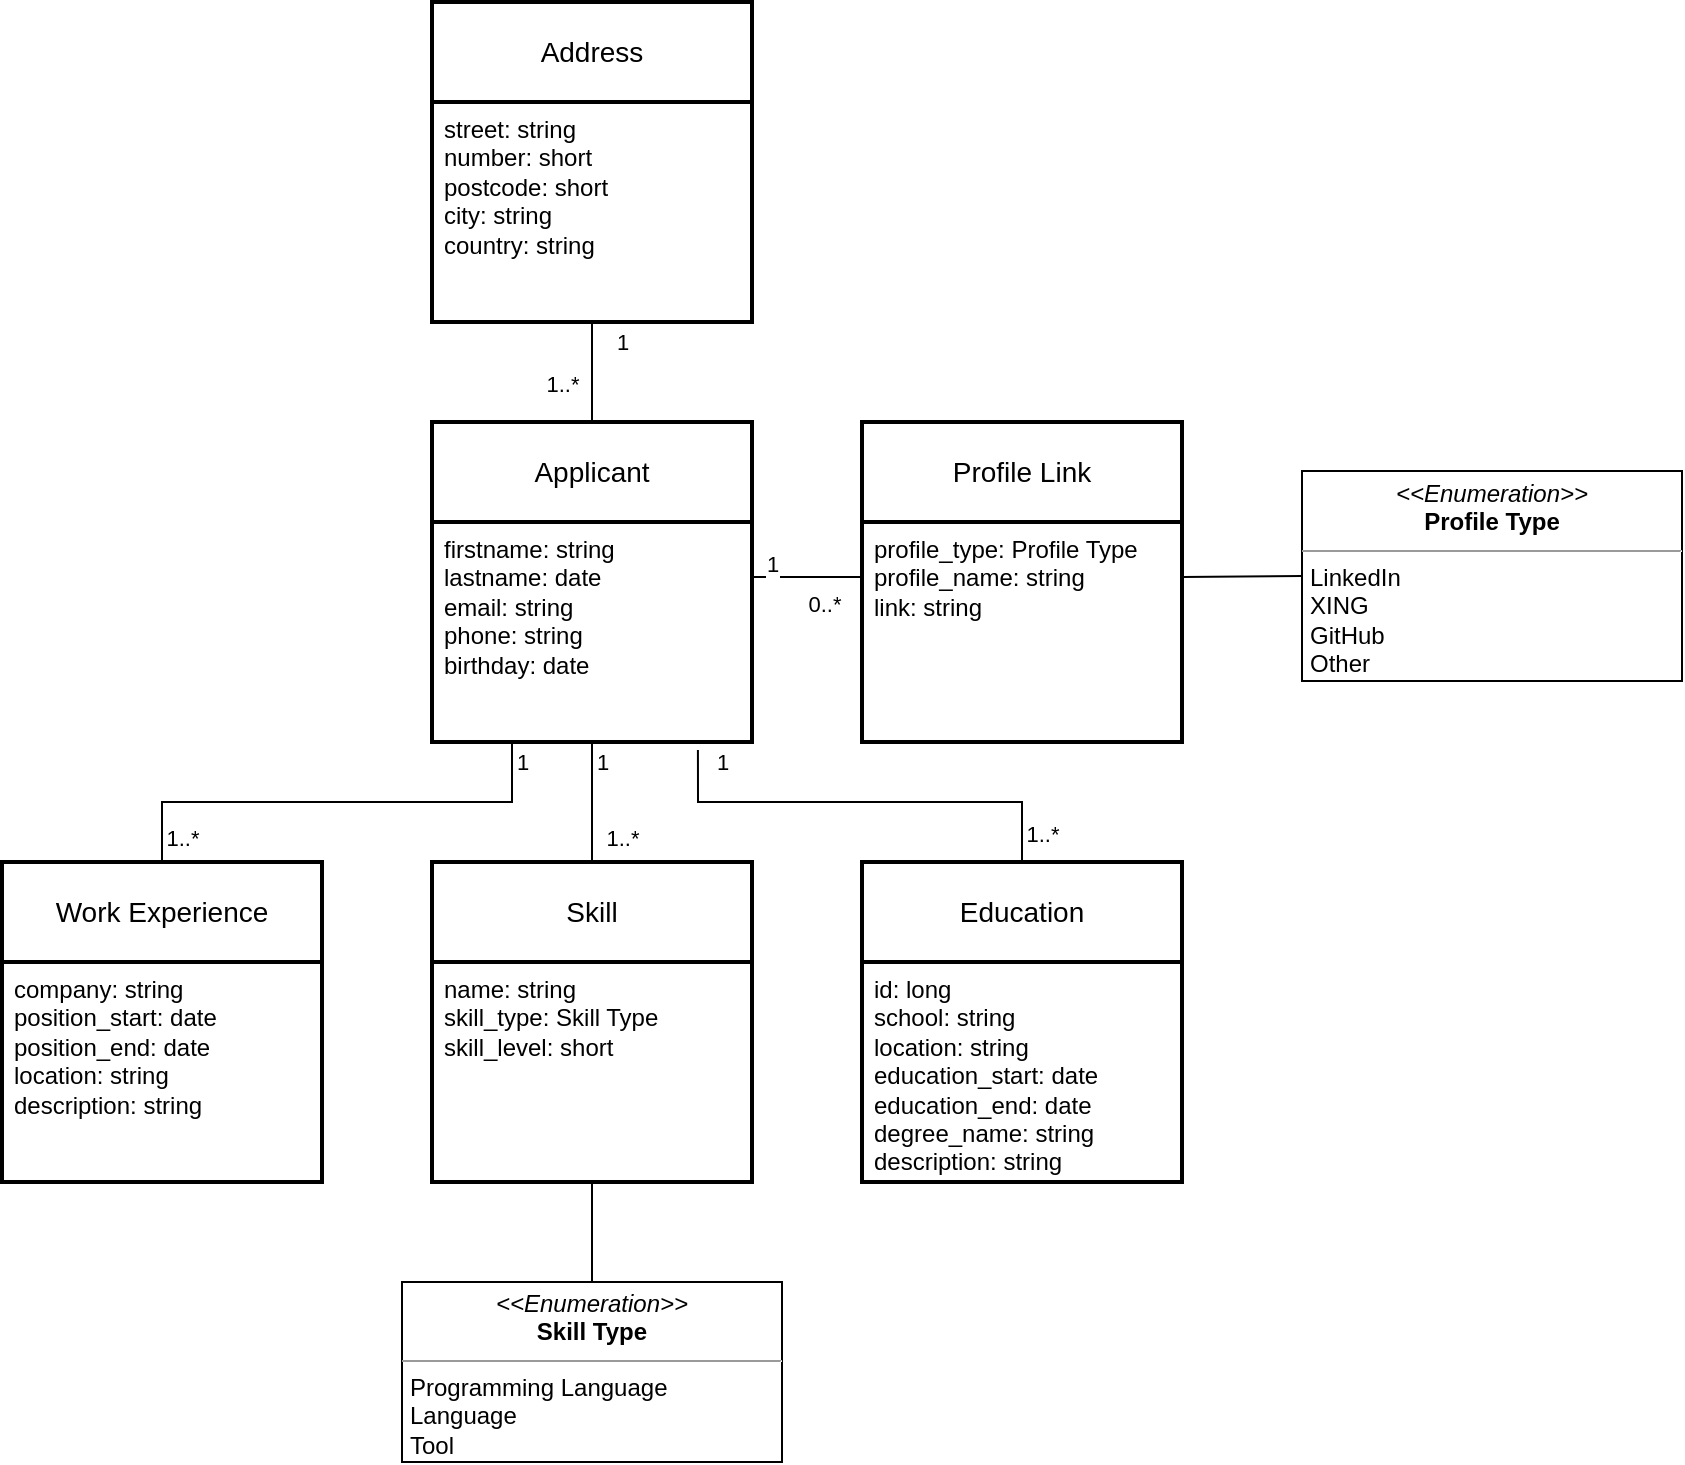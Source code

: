 <mxfile version="22.1.21" type="device">
  <diagram id="R2lEEEUBdFMjLlhIrx00" name="Page-1">
    <mxGraphModel dx="2074" dy="1091" grid="1" gridSize="10" guides="1" tooltips="1" connect="1" arrows="1" fold="1" page="1" pageScale="1" pageWidth="850" pageHeight="1100" math="0" shadow="0" extFonts="Permanent Marker^https://fonts.googleapis.com/css?family=Permanent+Marker">
      <root>
        <mxCell id="0" />
        <mxCell id="1" parent="0" />
        <mxCell id="aJb0XXrdh1UJ1gPByEAh-1" value="Work Experience" style="swimlane;childLayout=stackLayout;horizontal=1;startSize=50;horizontalStack=0;rounded=0;fontSize=14;fontStyle=0;strokeWidth=2;resizeParent=0;resizeLast=1;shadow=0;dashed=0;align=center;arcSize=4;whiteSpace=wrap;html=1;" vertex="1" parent="1">
          <mxGeometry x="40" y="440" width="160" height="160" as="geometry" />
        </mxCell>
        <mxCell id="aJb0XXrdh1UJ1gPByEAh-2" value="company: string&lt;br&gt;position_start: date&lt;br&gt;position_end: date&lt;br&gt;location: string&lt;br&gt;description: string" style="align=left;strokeColor=none;fillColor=none;spacingLeft=4;fontSize=12;verticalAlign=top;resizable=0;rotatable=0;part=1;html=1;" vertex="1" parent="aJb0XXrdh1UJ1gPByEAh-1">
          <mxGeometry y="50" width="160" height="110" as="geometry" />
        </mxCell>
        <mxCell id="aJb0XXrdh1UJ1gPByEAh-4" value="Skill" style="swimlane;childLayout=stackLayout;horizontal=1;startSize=50;horizontalStack=0;rounded=0;fontSize=14;fontStyle=0;strokeWidth=2;resizeParent=0;resizeLast=1;shadow=0;dashed=0;align=center;arcSize=4;whiteSpace=wrap;html=1;" vertex="1" parent="1">
          <mxGeometry x="255" y="440" width="160" height="160" as="geometry" />
        </mxCell>
        <mxCell id="aJb0XXrdh1UJ1gPByEAh-5" value="name: string&lt;br&gt;skill_type: Skill Type&lt;br&gt;skill_level: short" style="align=left;strokeColor=none;fillColor=none;spacingLeft=4;fontSize=12;verticalAlign=top;resizable=0;rotatable=0;part=1;html=1;" vertex="1" parent="aJb0XXrdh1UJ1gPByEAh-4">
          <mxGeometry y="50" width="160" height="110" as="geometry" />
        </mxCell>
        <mxCell id="aJb0XXrdh1UJ1gPByEAh-6" value="&lt;p style=&quot;margin:0px;margin-top:4px;text-align:center;&quot;&gt;&lt;i&gt;&amp;lt;&amp;lt;Enumeration&amp;gt;&amp;gt;&lt;/i&gt;&lt;br&gt;&lt;b&gt;Skill Type&lt;/b&gt;&lt;br&gt;&lt;/p&gt;&lt;hr size=&quot;1&quot;&gt;&lt;p style=&quot;margin:0px;margin-left:4px;&quot;&gt;Programming Language&lt;/p&gt;&lt;p style=&quot;margin:0px;margin-left:4px;&quot;&gt;Language&lt;/p&gt;&lt;p style=&quot;margin:0px;margin-left:4px;&quot;&gt;Tool&lt;br&gt;&lt;/p&gt;&lt;hr size=&quot;1&quot;&gt;" style="verticalAlign=top;align=left;overflow=fill;fontSize=12;fontFamily=Helvetica;html=1;whiteSpace=wrap;" vertex="1" parent="1">
          <mxGeometry x="240" y="650" width="190" height="90" as="geometry" />
        </mxCell>
        <mxCell id="aJb0XXrdh1UJ1gPByEAh-11" value="Education" style="swimlane;childLayout=stackLayout;horizontal=1;startSize=50;horizontalStack=0;rounded=0;fontSize=14;fontStyle=0;strokeWidth=2;resizeParent=0;resizeLast=1;shadow=0;dashed=0;align=center;arcSize=4;whiteSpace=wrap;html=1;" vertex="1" parent="1">
          <mxGeometry x="470" y="440" width="160" height="160" as="geometry" />
        </mxCell>
        <mxCell id="aJb0XXrdh1UJ1gPByEAh-12" value="id: long&lt;br&gt;school: string&lt;br&gt;location: string&lt;br&gt;education_start: date&lt;br&gt;education_end: date&lt;br&gt;degree_name: string&lt;br&gt;description: string" style="align=left;strokeColor=none;fillColor=none;spacingLeft=4;fontSize=12;verticalAlign=top;resizable=0;rotatable=0;part=1;html=1;" vertex="1" parent="aJb0XXrdh1UJ1gPByEAh-11">
          <mxGeometry y="50" width="160" height="110" as="geometry" />
        </mxCell>
        <mxCell id="aJb0XXrdh1UJ1gPByEAh-15" value="Applicant" style="swimlane;childLayout=stackLayout;horizontal=1;startSize=50;horizontalStack=0;rounded=0;fontSize=14;fontStyle=0;strokeWidth=2;resizeParent=0;resizeLast=1;shadow=0;dashed=0;align=center;arcSize=4;whiteSpace=wrap;html=1;" vertex="1" parent="1">
          <mxGeometry x="255" y="220" width="160" height="160" as="geometry" />
        </mxCell>
        <mxCell id="aJb0XXrdh1UJ1gPByEAh-16" value="firstname: string&lt;br&gt;lastname: date&lt;br&gt;email: string&lt;br&gt;phone: string&lt;br&gt;birthday: date" style="align=left;strokeColor=none;fillColor=none;spacingLeft=4;fontSize=12;verticalAlign=top;resizable=0;rotatable=0;part=1;html=1;" vertex="1" parent="aJb0XXrdh1UJ1gPByEAh-15">
          <mxGeometry y="50" width="160" height="110" as="geometry" />
        </mxCell>
        <mxCell id="aJb0XXrdh1UJ1gPByEAh-18" value="Address" style="swimlane;childLayout=stackLayout;horizontal=1;startSize=50;horizontalStack=0;rounded=0;fontSize=14;fontStyle=0;strokeWidth=2;resizeParent=0;resizeLast=1;shadow=0;dashed=0;align=center;arcSize=4;whiteSpace=wrap;html=1;" vertex="1" parent="1">
          <mxGeometry x="255" y="10" width="160" height="160" as="geometry" />
        </mxCell>
        <mxCell id="aJb0XXrdh1UJ1gPByEAh-19" value="street: string&lt;br&gt;number: short&lt;br&gt;postcode: short&lt;br&gt;city: string&lt;br&gt;country: string" style="align=left;strokeColor=none;fillColor=none;spacingLeft=4;fontSize=12;verticalAlign=top;resizable=0;rotatable=0;part=1;html=1;" vertex="1" parent="aJb0XXrdh1UJ1gPByEAh-18">
          <mxGeometry y="50" width="160" height="110" as="geometry" />
        </mxCell>
        <mxCell id="aJb0XXrdh1UJ1gPByEAh-20" value="" style="endArrow=none;html=1;rounded=0;exitX=0.5;exitY=0;exitDx=0;exitDy=0;entryX=0.5;entryY=1;entryDx=0;entryDy=0;" edge="1" parent="1" source="aJb0XXrdh1UJ1gPByEAh-15" target="aJb0XXrdh1UJ1gPByEAh-19">
          <mxGeometry width="50" height="50" relative="1" as="geometry">
            <mxPoint x="300" y="260" as="sourcePoint" />
            <mxPoint x="350" y="210" as="targetPoint" />
          </mxGeometry>
        </mxCell>
        <mxCell id="aJb0XXrdh1UJ1gPByEAh-21" value="1..*" style="edgeLabel;html=1;align=center;verticalAlign=middle;resizable=0;points=[];" vertex="1" connectable="0" parent="aJb0XXrdh1UJ1gPByEAh-20">
          <mxGeometry x="-0.646" relative="1" as="geometry">
            <mxPoint x="-15" y="-10" as="offset" />
          </mxGeometry>
        </mxCell>
        <mxCell id="aJb0XXrdh1UJ1gPByEAh-22" value="1" style="edgeLabel;html=1;align=center;verticalAlign=middle;resizable=0;points=[];" vertex="1" connectable="0" parent="aJb0XXrdh1UJ1gPByEAh-20">
          <mxGeometry x="0.431" y="-2" relative="1" as="geometry">
            <mxPoint x="13" y="-4" as="offset" />
          </mxGeometry>
        </mxCell>
        <mxCell id="aJb0XXrdh1UJ1gPByEAh-24" value="" style="endArrow=none;html=1;rounded=0;exitX=0.5;exitY=0;exitDx=0;exitDy=0;entryX=0.25;entryY=1;entryDx=0;entryDy=0;edgeStyle=orthogonalEdgeStyle;" edge="1" parent="1" source="aJb0XXrdh1UJ1gPByEAh-1" target="aJb0XXrdh1UJ1gPByEAh-16">
          <mxGeometry width="50" height="50" relative="1" as="geometry">
            <mxPoint x="120" y="380" as="sourcePoint" />
            <mxPoint x="170" y="330" as="targetPoint" />
          </mxGeometry>
        </mxCell>
        <mxCell id="aJb0XXrdh1UJ1gPByEAh-25" value="1" style="edgeLabel;html=1;align=center;verticalAlign=middle;resizable=0;points=[];" vertex="1" connectable="0" parent="aJb0XXrdh1UJ1gPByEAh-24">
          <mxGeometry x="0.915" y="-1" relative="1" as="geometry">
            <mxPoint x="4" as="offset" />
          </mxGeometry>
        </mxCell>
        <mxCell id="aJb0XXrdh1UJ1gPByEAh-26" value="1..*" style="edgeLabel;html=1;align=center;verticalAlign=middle;resizable=0;points=[];" vertex="1" connectable="0" parent="aJb0XXrdh1UJ1gPByEAh-24">
          <mxGeometry x="-0.898" y="-2" relative="1" as="geometry">
            <mxPoint x="8" as="offset" />
          </mxGeometry>
        </mxCell>
        <mxCell id="aJb0XXrdh1UJ1gPByEAh-27" value="" style="endArrow=none;html=1;rounded=0;entryX=0.5;entryY=1;entryDx=0;entryDy=0;exitX=0.5;exitY=0;exitDx=0;exitDy=0;" edge="1" parent="1" source="aJb0XXrdh1UJ1gPByEAh-4" target="aJb0XXrdh1UJ1gPByEAh-15">
          <mxGeometry width="50" height="50" relative="1" as="geometry">
            <mxPoint x="320" y="440" as="sourcePoint" />
            <mxPoint x="370" y="390" as="targetPoint" />
          </mxGeometry>
        </mxCell>
        <mxCell id="aJb0XXrdh1UJ1gPByEAh-28" value="1" style="edgeLabel;html=1;align=center;verticalAlign=middle;resizable=0;points=[];" vertex="1" connectable="0" parent="aJb0XXrdh1UJ1gPByEAh-27">
          <mxGeometry x="0.533" y="1" relative="1" as="geometry">
            <mxPoint x="6" y="-4" as="offset" />
          </mxGeometry>
        </mxCell>
        <mxCell id="aJb0XXrdh1UJ1gPByEAh-29" value="1..*" style="edgeLabel;html=1;align=center;verticalAlign=middle;resizable=0;points=[];" vertex="1" connectable="0" parent="aJb0XXrdh1UJ1gPByEAh-27">
          <mxGeometry x="-0.6" y="-2" relative="1" as="geometry">
            <mxPoint x="13" as="offset" />
          </mxGeometry>
        </mxCell>
        <mxCell id="aJb0XXrdh1UJ1gPByEAh-30" value="" style="endArrow=none;html=1;rounded=0;exitX=0.831;exitY=1.036;exitDx=0;exitDy=0;exitPerimeter=0;entryX=0.5;entryY=0;entryDx=0;entryDy=0;edgeStyle=orthogonalEdgeStyle;" edge="1" parent="1" source="aJb0XXrdh1UJ1gPByEAh-16" target="aJb0XXrdh1UJ1gPByEAh-11">
          <mxGeometry width="50" height="50" relative="1" as="geometry">
            <mxPoint x="580" y="410" as="sourcePoint" />
            <mxPoint x="630" y="360" as="targetPoint" />
            <Array as="points">
              <mxPoint x="388" y="410" />
              <mxPoint x="550" y="410" />
            </Array>
          </mxGeometry>
        </mxCell>
        <mxCell id="aJb0XXrdh1UJ1gPByEAh-31" value="1" style="edgeLabel;html=1;align=center;verticalAlign=middle;resizable=0;points=[];" vertex="1" connectable="0" parent="aJb0XXrdh1UJ1gPByEAh-30">
          <mxGeometry x="-0.908" y="-1" relative="1" as="geometry">
            <mxPoint x="13" y="-4" as="offset" />
          </mxGeometry>
        </mxCell>
        <mxCell id="aJb0XXrdh1UJ1gPByEAh-32" value="1..*" style="edgeLabel;html=1;align=center;verticalAlign=middle;resizable=0;points=[];" vertex="1" connectable="0" parent="aJb0XXrdh1UJ1gPByEAh-30">
          <mxGeometry x="0.872" y="2" relative="1" as="geometry">
            <mxPoint x="8" as="offset" />
          </mxGeometry>
        </mxCell>
        <mxCell id="aJb0XXrdh1UJ1gPByEAh-33" value="" style="endArrow=none;html=1;rounded=0;entryX=0.5;entryY=1;entryDx=0;entryDy=0;exitX=0.5;exitY=0;exitDx=0;exitDy=0;" edge="1" parent="1" source="aJb0XXrdh1UJ1gPByEAh-6" target="aJb0XXrdh1UJ1gPByEAh-5">
          <mxGeometry width="50" height="50" relative="1" as="geometry">
            <mxPoint x="225" y="650" as="sourcePoint" />
            <mxPoint x="250" y="840" as="targetPoint" />
          </mxGeometry>
        </mxCell>
        <mxCell id="aJb0XXrdh1UJ1gPByEAh-35" value="Profile Link" style="swimlane;childLayout=stackLayout;horizontal=1;startSize=50;horizontalStack=0;rounded=0;fontSize=14;fontStyle=0;strokeWidth=2;resizeParent=0;resizeLast=1;shadow=0;dashed=0;align=center;arcSize=4;whiteSpace=wrap;html=1;" vertex="1" parent="1">
          <mxGeometry x="470" y="220" width="160" height="160" as="geometry" />
        </mxCell>
        <mxCell id="aJb0XXrdh1UJ1gPByEAh-36" value="profile_type: Profile Type&lt;br&gt;profile_name: string&lt;br&gt;link: string" style="align=left;strokeColor=none;fillColor=none;spacingLeft=4;fontSize=12;verticalAlign=top;resizable=0;rotatable=0;part=1;html=1;" vertex="1" parent="aJb0XXrdh1UJ1gPByEAh-35">
          <mxGeometry y="50" width="160" height="110" as="geometry" />
        </mxCell>
        <mxCell id="aJb0XXrdh1UJ1gPByEAh-37" value="" style="endArrow=none;html=1;rounded=0;exitX=1;exitY=0.25;exitDx=0;exitDy=0;entryX=0;entryY=0.25;entryDx=0;entryDy=0;" edge="1" parent="1" source="aJb0XXrdh1UJ1gPByEAh-16" target="aJb0XXrdh1UJ1gPByEAh-36">
          <mxGeometry width="50" height="50" relative="1" as="geometry">
            <mxPoint x="660" y="180" as="sourcePoint" />
            <mxPoint x="710" y="130" as="targetPoint" />
          </mxGeometry>
        </mxCell>
        <mxCell id="aJb0XXrdh1UJ1gPByEAh-38" value="1" style="edgeLabel;html=1;align=center;verticalAlign=middle;resizable=0;points=[];" vertex="1" connectable="0" parent="aJb0XXrdh1UJ1gPByEAh-37">
          <mxGeometry x="-0.564" relative="1" as="geometry">
            <mxPoint x="-2" y="-7" as="offset" />
          </mxGeometry>
        </mxCell>
        <mxCell id="aJb0XXrdh1UJ1gPByEAh-39" value="0..*" style="edgeLabel;html=1;align=center;verticalAlign=middle;resizable=0;points=[];" vertex="1" connectable="0" parent="aJb0XXrdh1UJ1gPByEAh-37">
          <mxGeometry x="0.309" y="-3" relative="1" as="geometry">
            <mxPoint y="10" as="offset" />
          </mxGeometry>
        </mxCell>
        <mxCell id="aJb0XXrdh1UJ1gPByEAh-40" value="&lt;p style=&quot;margin:0px;margin-top:4px;text-align:center;&quot;&gt;&lt;i&gt;&amp;lt;&amp;lt;Enumeration&amp;gt;&amp;gt;&lt;/i&gt;&lt;br&gt;&lt;b&gt;Profile Type&lt;/b&gt;&lt;br&gt;&lt;/p&gt;&lt;hr size=&quot;1&quot;&gt;&lt;p style=&quot;margin:0px;margin-left:4px;&quot;&gt;LinkedIn&lt;/p&gt;&lt;p style=&quot;margin:0px;margin-left:4px;&quot;&gt;XING&lt;br&gt;&lt;/p&gt;&lt;p style=&quot;margin:0px;margin-left:4px;&quot;&gt;GitHub&lt;/p&gt;&lt;p style=&quot;margin:0px;margin-left:4px;&quot;&gt;Other&lt;br&gt;&lt;/p&gt;&lt;hr size=&quot;1&quot;&gt;" style="verticalAlign=top;align=left;overflow=fill;fontSize=12;fontFamily=Helvetica;html=1;whiteSpace=wrap;" vertex="1" parent="1">
          <mxGeometry x="690" y="244.5" width="190" height="105" as="geometry" />
        </mxCell>
        <mxCell id="aJb0XXrdh1UJ1gPByEAh-41" value="" style="endArrow=none;html=1;rounded=0;exitX=1;exitY=0.25;exitDx=0;exitDy=0;entryX=0;entryY=0.5;entryDx=0;entryDy=0;" edge="1" parent="1" source="aJb0XXrdh1UJ1gPByEAh-36" target="aJb0XXrdh1UJ1gPByEAh-40">
          <mxGeometry width="50" height="50" relative="1" as="geometry">
            <mxPoint x="730" y="220" as="sourcePoint" />
            <mxPoint x="780" y="170" as="targetPoint" />
          </mxGeometry>
        </mxCell>
      </root>
    </mxGraphModel>
  </diagram>
</mxfile>
